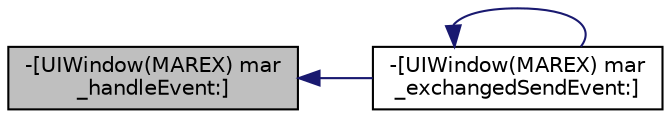 digraph "-[UIWindow(MAREX) mar_handleEvent:]"
{
  edge [fontname="Helvetica",fontsize="10",labelfontname="Helvetica",labelfontsize="10"];
  node [fontname="Helvetica",fontsize="10",shape=record];
  rankdir="LR";
  Node8 [label="-[UIWindow(MAREX) mar\l_handleEvent:]",height=0.2,width=0.4,color="black", fillcolor="grey75", style="filled", fontcolor="black"];
  Node8 -> Node9 [dir="back",color="midnightblue",fontsize="10",style="solid",fontname="Helvetica"];
  Node9 [label="-[UIWindow(MAREX) mar\l_exchangedSendEvent:]",height=0.2,width=0.4,color="black", fillcolor="white", style="filled",URL="$category_u_i_window_07_m_a_r_e_x_08.html#a87e401295a1f200b4ddcfb0d72837958"];
  Node9 -> Node9 [dir="back",color="midnightblue",fontsize="10",style="solid",fontname="Helvetica"];
}

